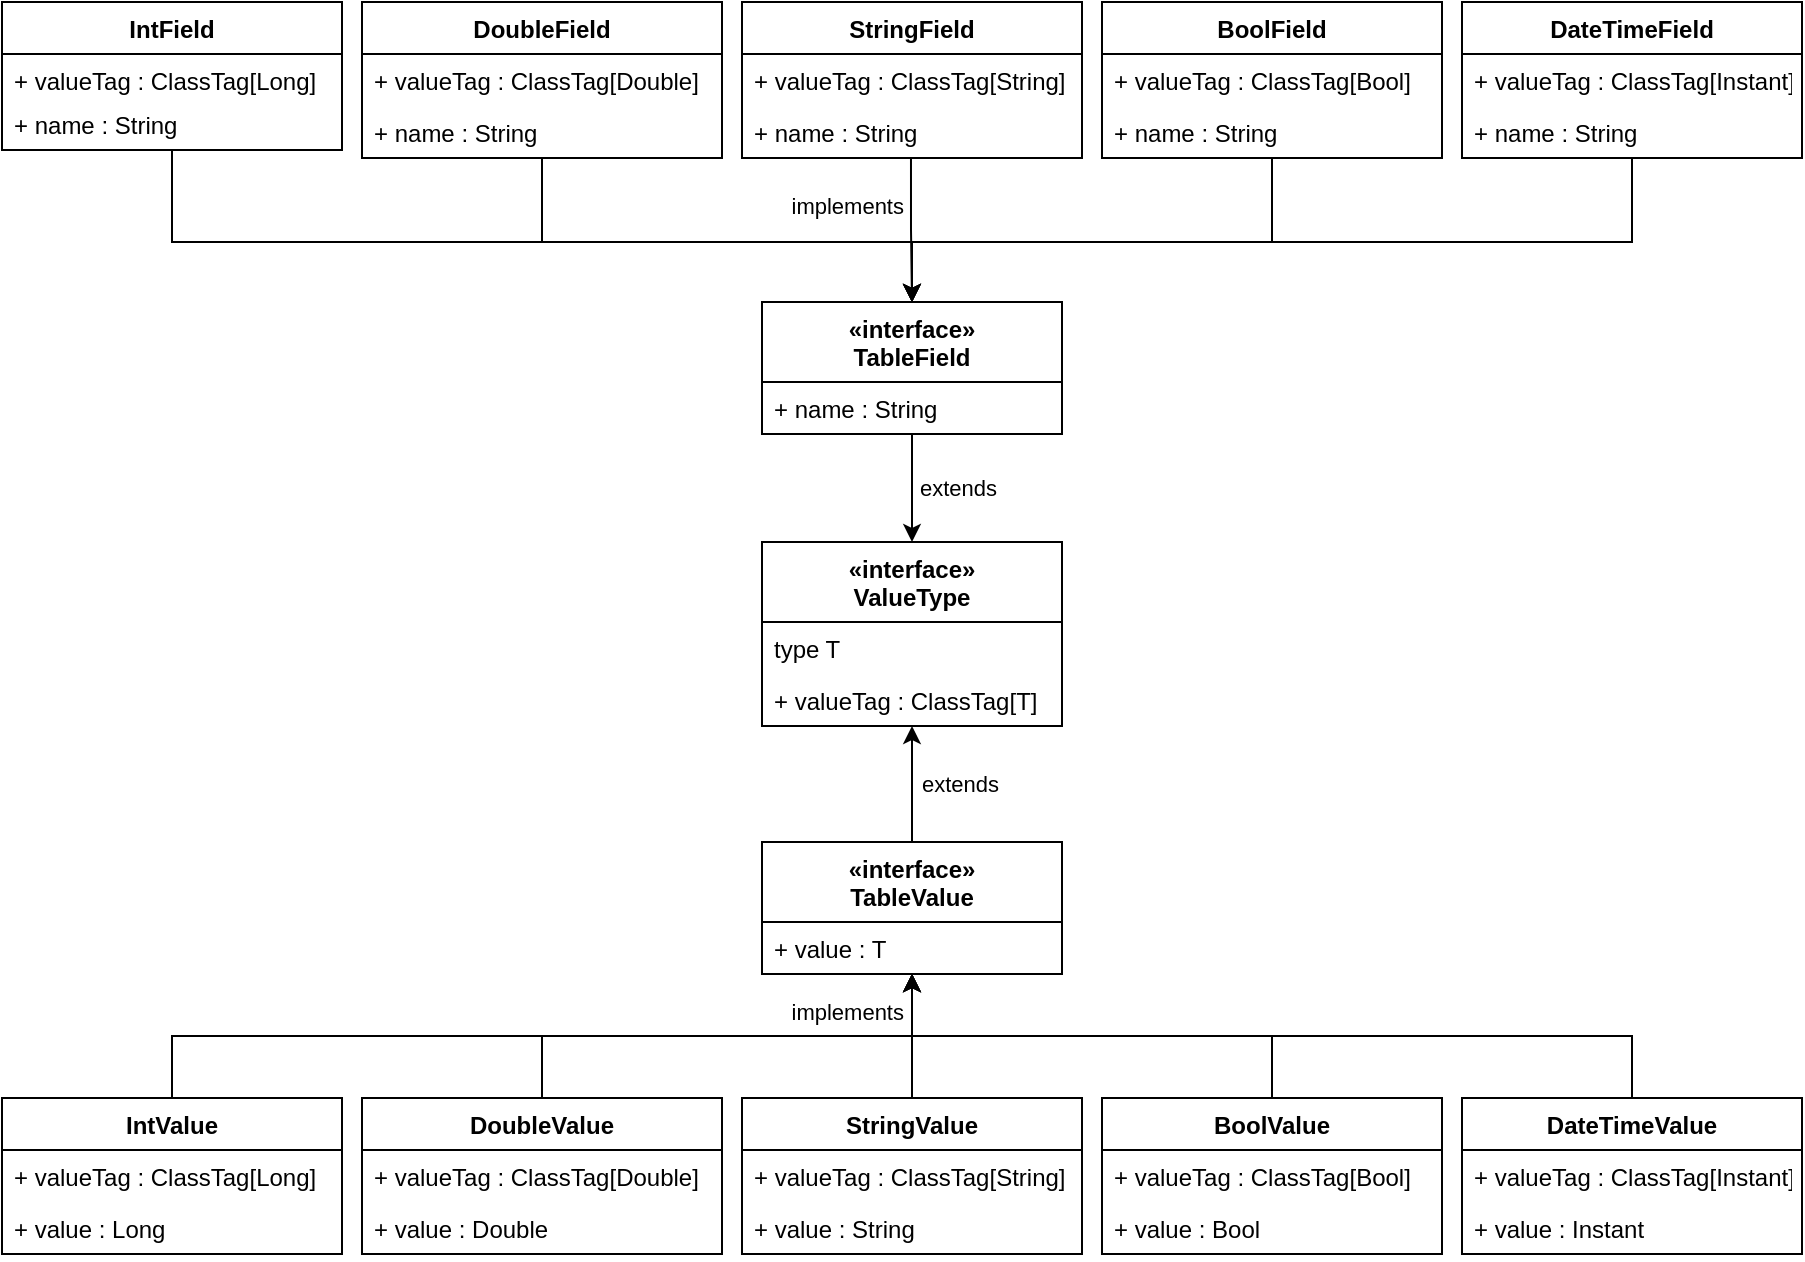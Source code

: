 <mxfile version="21.1.2" type="device">
  <diagram name="Page-1" id="B9lpnaW1qqNshZ7QzZ8z">
    <mxGraphModel dx="2202" dy="2115" grid="1" gridSize="10" guides="1" tooltips="1" connect="1" arrows="1" fold="1" page="1" pageScale="1" pageWidth="827" pageHeight="1169" math="0" shadow="0">
      <root>
        <mxCell id="0" />
        <mxCell id="1" parent="0" />
        <mxCell id="w6aSz2vb-gjV6Eh1A2lD-3" value="«interface»&#xa;ValueType" style="swimlane;fontStyle=1;childLayout=stackLayout;horizontal=1;startSize=40;fillColor=none;horizontalStack=0;resizeParent=1;resizeParentMax=0;resizeLast=0;collapsible=1;marginBottom=0;" parent="1" vertex="1">
          <mxGeometry x="320" y="80" width="150" height="92" as="geometry" />
        </mxCell>
        <mxCell id="w6aSz2vb-gjV6Eh1A2lD-4" value="type T" style="text;strokeColor=none;fillColor=none;align=left;verticalAlign=top;spacingLeft=4;spacingRight=4;overflow=hidden;rotatable=0;points=[[0,0.5],[1,0.5]];portConstraint=eastwest;" parent="w6aSz2vb-gjV6Eh1A2lD-3" vertex="1">
          <mxGeometry y="40" width="150" height="26" as="geometry" />
        </mxCell>
        <mxCell id="w6aSz2vb-gjV6Eh1A2lD-5" value="+ valueTag : ClassTag[T]" style="text;strokeColor=none;fillColor=none;align=left;verticalAlign=top;spacingLeft=4;spacingRight=4;overflow=hidden;rotatable=0;points=[[0,0.5],[1,0.5]];portConstraint=eastwest;" parent="w6aSz2vb-gjV6Eh1A2lD-3" vertex="1">
          <mxGeometry y="66" width="150" height="26" as="geometry" />
        </mxCell>
        <mxCell id="w6aSz2vb-gjV6Eh1A2lD-13" value="extends" style="edgeStyle=orthogonalEdgeStyle;rounded=0;orthogonalLoop=1;jettySize=auto;html=1;labelPosition=right;verticalLabelPosition=middle;align=left;verticalAlign=middle;entryX=0.5;entryY=0;entryDx=0;entryDy=0;spacing=4;" parent="1" source="w6aSz2vb-gjV6Eh1A2lD-7" target="w6aSz2vb-gjV6Eh1A2lD-3" edge="1">
          <mxGeometry relative="1" as="geometry">
            <mxPoint as="offset" />
          </mxGeometry>
        </mxCell>
        <mxCell id="w6aSz2vb-gjV6Eh1A2lD-7" value="«interface»&#xa;TableField" style="swimlane;fontStyle=1;childLayout=stackLayout;horizontal=1;startSize=40;fillColor=none;horizontalStack=0;resizeParent=1;resizeParentMax=0;resizeLast=0;collapsible=1;marginBottom=0;" parent="1" vertex="1">
          <mxGeometry x="320" y="-40" width="150" height="66" as="geometry" />
        </mxCell>
        <mxCell id="w6aSz2vb-gjV6Eh1A2lD-8" value="+ name : String" style="text;strokeColor=none;fillColor=none;align=left;verticalAlign=top;spacingLeft=4;spacingRight=4;overflow=hidden;rotatable=0;points=[[0,0.5],[1,0.5]];portConstraint=eastwest;" parent="w6aSz2vb-gjV6Eh1A2lD-7" vertex="1">
          <mxGeometry y="40" width="150" height="26" as="geometry" />
        </mxCell>
        <mxCell id="w6aSz2vb-gjV6Eh1A2lD-15" value="extends" style="edgeStyle=orthogonalEdgeStyle;rounded=0;orthogonalLoop=1;jettySize=auto;html=1;exitX=0.5;exitY=0;exitDx=0;exitDy=0;labelPosition=right;verticalLabelPosition=middle;align=left;verticalAlign=middle;spacing=5;" parent="1" source="w6aSz2vb-gjV6Eh1A2lD-10" target="w6aSz2vb-gjV6Eh1A2lD-3" edge="1">
          <mxGeometry relative="1" as="geometry" />
        </mxCell>
        <mxCell id="w6aSz2vb-gjV6Eh1A2lD-10" value="«interface»&#xa;TableValue" style="swimlane;fontStyle=1;childLayout=stackLayout;horizontal=1;startSize=40;fillColor=none;horizontalStack=0;resizeParent=1;resizeParentMax=0;resizeLast=0;collapsible=1;marginBottom=0;" parent="1" vertex="1">
          <mxGeometry x="320" y="230" width="150" height="66" as="geometry" />
        </mxCell>
        <mxCell id="w6aSz2vb-gjV6Eh1A2lD-11" value="+ value : T" style="text;strokeColor=none;fillColor=none;align=left;verticalAlign=top;spacingLeft=4;spacingRight=4;overflow=hidden;rotatable=0;points=[[0,0.5],[1,0.5]];portConstraint=eastwest;" parent="w6aSz2vb-gjV6Eh1A2lD-10" vertex="1">
          <mxGeometry y="40" width="150" height="26" as="geometry" />
        </mxCell>
        <mxCell id="w6aSz2vb-gjV6Eh1A2lD-56" style="edgeStyle=orthogonalEdgeStyle;rounded=0;orthogonalLoop=1;jettySize=auto;html=1;exitX=0.5;exitY=0;exitDx=0;exitDy=0;" parent="1" source="w6aSz2vb-gjV6Eh1A2lD-23" target="w6aSz2vb-gjV6Eh1A2lD-10" edge="1">
          <mxGeometry relative="1" as="geometry" />
        </mxCell>
        <mxCell id="w6aSz2vb-gjV6Eh1A2lD-23" value="IntValue" style="swimlane;fontStyle=1;childLayout=stackLayout;horizontal=1;startSize=26;fillColor=none;horizontalStack=0;resizeParent=1;resizeParentMax=0;resizeLast=0;collapsible=1;marginBottom=0;" parent="1" vertex="1">
          <mxGeometry x="-60" y="358" width="170" height="78" as="geometry" />
        </mxCell>
        <mxCell id="w6aSz2vb-gjV6Eh1A2lD-24" value="+ valueTag : ClassTag[Long]" style="text;strokeColor=none;fillColor=none;align=left;verticalAlign=top;spacingLeft=4;spacingRight=4;overflow=hidden;rotatable=0;points=[[0,0.5],[1,0.5]];portConstraint=eastwest;" parent="w6aSz2vb-gjV6Eh1A2lD-23" vertex="1">
          <mxGeometry y="26" width="170" height="26" as="geometry" />
        </mxCell>
        <mxCell id="w6aSz2vb-gjV6Eh1A2lD-25" value="+ value : Long" style="text;strokeColor=none;fillColor=none;align=left;verticalAlign=top;spacingLeft=4;spacingRight=4;overflow=hidden;rotatable=0;points=[[0,0.5],[1,0.5]];portConstraint=eastwest;" parent="w6aSz2vb-gjV6Eh1A2lD-23" vertex="1">
          <mxGeometry y="52" width="170" height="26" as="geometry" />
        </mxCell>
        <mxCell id="w6aSz2vb-gjV6Eh1A2lD-57" style="edgeStyle=orthogonalEdgeStyle;rounded=0;orthogonalLoop=1;jettySize=auto;html=1;exitX=0.5;exitY=0;exitDx=0;exitDy=0;" parent="1" source="w6aSz2vb-gjV6Eh1A2lD-28" target="w6aSz2vb-gjV6Eh1A2lD-10" edge="1">
          <mxGeometry relative="1" as="geometry" />
        </mxCell>
        <mxCell id="w6aSz2vb-gjV6Eh1A2lD-28" value="DoubleValue" style="swimlane;fontStyle=1;childLayout=stackLayout;horizontal=1;startSize=26;fillColor=none;horizontalStack=0;resizeParent=1;resizeParentMax=0;resizeLast=0;collapsible=1;marginBottom=0;" parent="1" vertex="1">
          <mxGeometry x="120" y="358" width="180" height="78" as="geometry" />
        </mxCell>
        <mxCell id="w6aSz2vb-gjV6Eh1A2lD-29" value="+ valueTag : ClassTag[Double]" style="text;strokeColor=none;fillColor=none;align=left;verticalAlign=top;spacingLeft=4;spacingRight=4;overflow=hidden;rotatable=0;points=[[0,0.5],[1,0.5]];portConstraint=eastwest;" parent="w6aSz2vb-gjV6Eh1A2lD-28" vertex="1">
          <mxGeometry y="26" width="180" height="26" as="geometry" />
        </mxCell>
        <mxCell id="w6aSz2vb-gjV6Eh1A2lD-30" value="+ value : Double" style="text;strokeColor=none;fillColor=none;align=left;verticalAlign=top;spacingLeft=4;spacingRight=4;overflow=hidden;rotatable=0;points=[[0,0.5],[1,0.5]];portConstraint=eastwest;" parent="w6aSz2vb-gjV6Eh1A2lD-28" vertex="1">
          <mxGeometry y="52" width="180" height="26" as="geometry" />
        </mxCell>
        <mxCell id="w6aSz2vb-gjV6Eh1A2lD-58" value="implements" style="edgeStyle=orthogonalEdgeStyle;rounded=0;orthogonalLoop=1;jettySize=auto;html=1;exitX=0.5;exitY=0;exitDx=0;exitDy=0;labelPosition=left;verticalLabelPosition=top;align=right;verticalAlign=bottom;spacing=5;" parent="1" source="w6aSz2vb-gjV6Eh1A2lD-31" target="w6aSz2vb-gjV6Eh1A2lD-10" edge="1">
          <mxGeometry relative="1" as="geometry" />
        </mxCell>
        <mxCell id="w6aSz2vb-gjV6Eh1A2lD-31" value="StringValue" style="swimlane;fontStyle=1;childLayout=stackLayout;horizontal=1;startSize=26;fillColor=none;horizontalStack=0;resizeParent=1;resizeParentMax=0;resizeLast=0;collapsible=1;marginBottom=0;" parent="1" vertex="1">
          <mxGeometry x="310" y="358" width="170" height="78" as="geometry" />
        </mxCell>
        <mxCell id="w6aSz2vb-gjV6Eh1A2lD-32" value="+ valueTag : ClassTag[String]" style="text;strokeColor=none;fillColor=none;align=left;verticalAlign=top;spacingLeft=4;spacingRight=4;overflow=hidden;rotatable=0;points=[[0,0.5],[1,0.5]];portConstraint=eastwest;" parent="w6aSz2vb-gjV6Eh1A2lD-31" vertex="1">
          <mxGeometry y="26" width="170" height="26" as="geometry" />
        </mxCell>
        <mxCell id="w6aSz2vb-gjV6Eh1A2lD-33" value="+ value : String" style="text;strokeColor=none;fillColor=none;align=left;verticalAlign=top;spacingLeft=4;spacingRight=4;overflow=hidden;rotatable=0;points=[[0,0.5],[1,0.5]];portConstraint=eastwest;" parent="w6aSz2vb-gjV6Eh1A2lD-31" vertex="1">
          <mxGeometry y="52" width="170" height="26" as="geometry" />
        </mxCell>
        <mxCell id="w6aSz2vb-gjV6Eh1A2lD-59" style="edgeStyle=orthogonalEdgeStyle;rounded=0;orthogonalLoop=1;jettySize=auto;html=1;exitX=0.5;exitY=0;exitDx=0;exitDy=0;" parent="1" source="w6aSz2vb-gjV6Eh1A2lD-34" target="w6aSz2vb-gjV6Eh1A2lD-10" edge="1">
          <mxGeometry relative="1" as="geometry" />
        </mxCell>
        <mxCell id="w6aSz2vb-gjV6Eh1A2lD-34" value="BoolValue" style="swimlane;fontStyle=1;childLayout=stackLayout;horizontal=1;startSize=26;fillColor=none;horizontalStack=0;resizeParent=1;resizeParentMax=0;resizeLast=0;collapsible=1;marginBottom=0;" parent="1" vertex="1">
          <mxGeometry x="490" y="358" width="170" height="78" as="geometry" />
        </mxCell>
        <mxCell id="w6aSz2vb-gjV6Eh1A2lD-35" value="+ valueTag : ClassTag[Bool]" style="text;strokeColor=none;fillColor=none;align=left;verticalAlign=top;spacingLeft=4;spacingRight=4;overflow=hidden;rotatable=0;points=[[0,0.5],[1,0.5]];portConstraint=eastwest;" parent="w6aSz2vb-gjV6Eh1A2lD-34" vertex="1">
          <mxGeometry y="26" width="170" height="26" as="geometry" />
        </mxCell>
        <mxCell id="w6aSz2vb-gjV6Eh1A2lD-36" value="+ value : Bool" style="text;strokeColor=none;fillColor=none;align=left;verticalAlign=top;spacingLeft=4;spacingRight=4;overflow=hidden;rotatable=0;points=[[0,0.5],[1,0.5]];portConstraint=eastwest;" parent="w6aSz2vb-gjV6Eh1A2lD-34" vertex="1">
          <mxGeometry y="52" width="170" height="26" as="geometry" />
        </mxCell>
        <mxCell id="w6aSz2vb-gjV6Eh1A2lD-60" style="edgeStyle=orthogonalEdgeStyle;rounded=0;orthogonalLoop=1;jettySize=auto;html=1;exitX=0.5;exitY=0;exitDx=0;exitDy=0;" parent="1" source="w6aSz2vb-gjV6Eh1A2lD-38" target="w6aSz2vb-gjV6Eh1A2lD-10" edge="1">
          <mxGeometry relative="1" as="geometry" />
        </mxCell>
        <mxCell id="w6aSz2vb-gjV6Eh1A2lD-38" value="DateTimeValue" style="swimlane;fontStyle=1;childLayout=stackLayout;horizontal=1;startSize=26;fillColor=none;horizontalStack=0;resizeParent=1;resizeParentMax=0;resizeLast=0;collapsible=1;marginBottom=0;" parent="1" vertex="1">
          <mxGeometry x="670" y="358" width="170" height="78" as="geometry" />
        </mxCell>
        <mxCell id="w6aSz2vb-gjV6Eh1A2lD-39" value="+ valueTag : ClassTag[Instant]" style="text;strokeColor=none;fillColor=none;align=left;verticalAlign=top;spacingLeft=4;spacingRight=4;overflow=hidden;rotatable=0;points=[[0,0.5],[1,0.5]];portConstraint=eastwest;" parent="w6aSz2vb-gjV6Eh1A2lD-38" vertex="1">
          <mxGeometry y="26" width="170" height="26" as="geometry" />
        </mxCell>
        <mxCell id="w6aSz2vb-gjV6Eh1A2lD-40" value="+ value : Instant" style="text;strokeColor=none;fillColor=none;align=left;verticalAlign=top;spacingLeft=4;spacingRight=4;overflow=hidden;rotatable=0;points=[[0,0.5],[1,0.5]];portConstraint=eastwest;" parent="w6aSz2vb-gjV6Eh1A2lD-38" vertex="1">
          <mxGeometry y="52" width="170" height="26" as="geometry" />
        </mxCell>
        <mxCell id="lJqieOWXmNxyAiVQVyjB-4" value="" style="edgeStyle=orthogonalEdgeStyle;rounded=0;orthogonalLoop=1;jettySize=auto;html=1;entryX=0.5;entryY=0;entryDx=0;entryDy=0;" edge="1" parent="1" source="w6aSz2vb-gjV6Eh1A2lD-41" target="w6aSz2vb-gjV6Eh1A2lD-7">
          <mxGeometry relative="1" as="geometry">
            <mxPoint x="25" y="-139" as="targetPoint" />
            <Array as="points">
              <mxPoint x="25" y="-70" />
              <mxPoint x="395" y="-70" />
            </Array>
          </mxGeometry>
        </mxCell>
        <mxCell id="w6aSz2vb-gjV6Eh1A2lD-41" value="IntField" style="swimlane;fontStyle=1;childLayout=stackLayout;horizontal=1;startSize=26;fillColor=none;horizontalStack=0;resizeParent=1;resizeParentMax=0;resizeLast=0;collapsible=1;marginBottom=0;" parent="1" vertex="1">
          <mxGeometry x="-60" y="-190" width="170" height="74" as="geometry" />
        </mxCell>
        <mxCell id="w6aSz2vb-gjV6Eh1A2lD-42" value="+ valueTag : ClassTag[Long]" style="text;strokeColor=none;fillColor=none;align=left;verticalAlign=top;spacingLeft=4;spacingRight=4;overflow=hidden;rotatable=0;points=[[0,0.5],[1,0.5]];portConstraint=eastwest;" parent="w6aSz2vb-gjV6Eh1A2lD-41" vertex="1">
          <mxGeometry y="26" width="170" height="22" as="geometry" />
        </mxCell>
        <mxCell id="w6aSz2vb-gjV6Eh1A2lD-43" value="+ name : String" style="text;strokeColor=none;fillColor=none;align=left;verticalAlign=top;spacingLeft=4;spacingRight=4;overflow=hidden;rotatable=0;points=[[0,0.5],[1,0.5]];portConstraint=eastwest;" parent="w6aSz2vb-gjV6Eh1A2lD-41" vertex="1">
          <mxGeometry y="48" width="170" height="26" as="geometry" />
        </mxCell>
        <mxCell id="lJqieOWXmNxyAiVQVyjB-2" value="" style="edgeStyle=orthogonalEdgeStyle;rounded=0;orthogonalLoop=1;jettySize=auto;html=1;entryX=0.5;entryY=0;entryDx=0;entryDy=0;" edge="1" parent="1" source="w6aSz2vb-gjV6Eh1A2lD-44" target="w6aSz2vb-gjV6Eh1A2lD-7">
          <mxGeometry relative="1" as="geometry">
            <Array as="points">
              <mxPoint x="210" y="-70" />
              <mxPoint x="395" y="-70" />
            </Array>
          </mxGeometry>
        </mxCell>
        <mxCell id="w6aSz2vb-gjV6Eh1A2lD-44" value="DoubleField" style="swimlane;fontStyle=1;childLayout=stackLayout;horizontal=1;startSize=26;fillColor=none;horizontalStack=0;resizeParent=1;resizeParentMax=0;resizeLast=0;collapsible=1;marginBottom=0;" parent="1" vertex="1">
          <mxGeometry x="120" y="-190" width="180" height="78" as="geometry" />
        </mxCell>
        <mxCell id="w6aSz2vb-gjV6Eh1A2lD-45" value="+ valueTag : ClassTag[Double]" style="text;strokeColor=none;fillColor=none;align=left;verticalAlign=top;spacingLeft=4;spacingRight=4;overflow=hidden;rotatable=0;points=[[0,0.5],[1,0.5]];portConstraint=eastwest;" parent="w6aSz2vb-gjV6Eh1A2lD-44" vertex="1">
          <mxGeometry y="26" width="180" height="26" as="geometry" />
        </mxCell>
        <mxCell id="w6aSz2vb-gjV6Eh1A2lD-46" value="+ name : String" style="text;strokeColor=none;fillColor=none;align=left;verticalAlign=top;spacingLeft=4;spacingRight=4;overflow=hidden;rotatable=0;points=[[0,0.5],[1,0.5]];portConstraint=eastwest;" parent="w6aSz2vb-gjV6Eh1A2lD-44" vertex="1">
          <mxGeometry y="52" width="180" height="26" as="geometry" />
        </mxCell>
        <mxCell id="w6aSz2vb-gjV6Eh1A2lD-61" value="implements" style="edgeStyle=orthogonalEdgeStyle;rounded=0;orthogonalLoop=1;jettySize=auto;html=1;exitX=0.497;exitY=1.015;exitDx=0;exitDy=0;labelPosition=left;verticalLabelPosition=top;align=right;verticalAlign=bottom;spacing=5;exitPerimeter=0;" parent="1" source="w6aSz2vb-gjV6Eh1A2lD-49" target="w6aSz2vb-gjV6Eh1A2lD-7" edge="1">
          <mxGeometry relative="1" as="geometry" />
        </mxCell>
        <mxCell id="w6aSz2vb-gjV6Eh1A2lD-47" value="StringField" style="swimlane;fontStyle=1;childLayout=stackLayout;horizontal=1;startSize=26;fillColor=none;horizontalStack=0;resizeParent=1;resizeParentMax=0;resizeLast=0;collapsible=1;marginBottom=0;" parent="1" vertex="1">
          <mxGeometry x="310" y="-190" width="170" height="78" as="geometry" />
        </mxCell>
        <mxCell id="w6aSz2vb-gjV6Eh1A2lD-48" value="+ valueTag : ClassTag[String]" style="text;strokeColor=none;fillColor=none;align=left;verticalAlign=top;spacingLeft=4;spacingRight=4;overflow=hidden;rotatable=0;points=[[0,0.5],[1,0.5]];portConstraint=eastwest;" parent="w6aSz2vb-gjV6Eh1A2lD-47" vertex="1">
          <mxGeometry y="26" width="170" height="26" as="geometry" />
        </mxCell>
        <mxCell id="w6aSz2vb-gjV6Eh1A2lD-49" value="+ name : String" style="text;strokeColor=none;fillColor=none;align=left;verticalAlign=top;spacingLeft=4;spacingRight=4;overflow=hidden;rotatable=0;points=[[0,0.5],[1,0.5]];portConstraint=eastwest;" parent="w6aSz2vb-gjV6Eh1A2lD-47" vertex="1">
          <mxGeometry y="52" width="170" height="26" as="geometry" />
        </mxCell>
        <mxCell id="lJqieOWXmNxyAiVQVyjB-6" value="" style="edgeStyle=orthogonalEdgeStyle;rounded=0;orthogonalLoop=1;jettySize=auto;html=1;entryX=0.5;entryY=0;entryDx=0;entryDy=0;" edge="1" parent="1" source="w6aSz2vb-gjV6Eh1A2lD-50" target="w6aSz2vb-gjV6Eh1A2lD-7">
          <mxGeometry relative="1" as="geometry">
            <mxPoint x="575" y="-133" as="targetPoint" />
            <Array as="points">
              <mxPoint x="575" y="-70" />
              <mxPoint x="395" y="-70" />
            </Array>
          </mxGeometry>
        </mxCell>
        <mxCell id="w6aSz2vb-gjV6Eh1A2lD-50" value="BoolField" style="swimlane;fontStyle=1;childLayout=stackLayout;horizontal=1;startSize=26;fillColor=none;horizontalStack=0;resizeParent=1;resizeParentMax=0;resizeLast=0;collapsible=1;marginBottom=0;" parent="1" vertex="1">
          <mxGeometry x="490" y="-190" width="170" height="78" as="geometry" />
        </mxCell>
        <mxCell id="w6aSz2vb-gjV6Eh1A2lD-51" value="+ valueTag : ClassTag[Bool]" style="text;strokeColor=none;fillColor=none;align=left;verticalAlign=top;spacingLeft=4;spacingRight=4;overflow=hidden;rotatable=0;points=[[0,0.5],[1,0.5]];portConstraint=eastwest;" parent="w6aSz2vb-gjV6Eh1A2lD-50" vertex="1">
          <mxGeometry y="26" width="170" height="26" as="geometry" />
        </mxCell>
        <mxCell id="w6aSz2vb-gjV6Eh1A2lD-52" value="+ name : String" style="text;strokeColor=none;fillColor=none;align=left;verticalAlign=top;spacingLeft=4;spacingRight=4;overflow=hidden;rotatable=0;points=[[0,0.5],[1,0.5]];portConstraint=eastwest;" parent="w6aSz2vb-gjV6Eh1A2lD-50" vertex="1">
          <mxGeometry y="52" width="170" height="26" as="geometry" />
        </mxCell>
        <mxCell id="lJqieOWXmNxyAiVQVyjB-8" value="" style="edgeStyle=orthogonalEdgeStyle;rounded=0;orthogonalLoop=1;jettySize=auto;html=1;entryX=0.5;entryY=0;entryDx=0;entryDy=0;" edge="1" parent="1" source="w6aSz2vb-gjV6Eh1A2lD-53" target="w6aSz2vb-gjV6Eh1A2lD-7">
          <mxGeometry relative="1" as="geometry">
            <mxPoint x="755" y="-133" as="targetPoint" />
            <Array as="points">
              <mxPoint x="755" y="-70" />
              <mxPoint x="395" y="-70" />
            </Array>
          </mxGeometry>
        </mxCell>
        <mxCell id="w6aSz2vb-gjV6Eh1A2lD-53" value="DateTimeField" style="swimlane;fontStyle=1;childLayout=stackLayout;horizontal=1;startSize=26;fillColor=none;horizontalStack=0;resizeParent=1;resizeParentMax=0;resizeLast=0;collapsible=1;marginBottom=0;" parent="1" vertex="1">
          <mxGeometry x="670" y="-190" width="170" height="78" as="geometry" />
        </mxCell>
        <mxCell id="w6aSz2vb-gjV6Eh1A2lD-54" value="+ valueTag : ClassTag[Instant]" style="text;strokeColor=none;fillColor=none;align=left;verticalAlign=top;spacingLeft=4;spacingRight=4;overflow=hidden;rotatable=0;points=[[0,0.5],[1,0.5]];portConstraint=eastwest;" parent="w6aSz2vb-gjV6Eh1A2lD-53" vertex="1">
          <mxGeometry y="26" width="170" height="26" as="geometry" />
        </mxCell>
        <mxCell id="w6aSz2vb-gjV6Eh1A2lD-55" value="+ name : String" style="text;strokeColor=none;fillColor=none;align=left;verticalAlign=top;spacingLeft=4;spacingRight=4;overflow=hidden;rotatable=0;points=[[0,0.5],[1,0.5]];portConstraint=eastwest;" parent="w6aSz2vb-gjV6Eh1A2lD-53" vertex="1">
          <mxGeometry y="52" width="170" height="26" as="geometry" />
        </mxCell>
      </root>
    </mxGraphModel>
  </diagram>
</mxfile>
